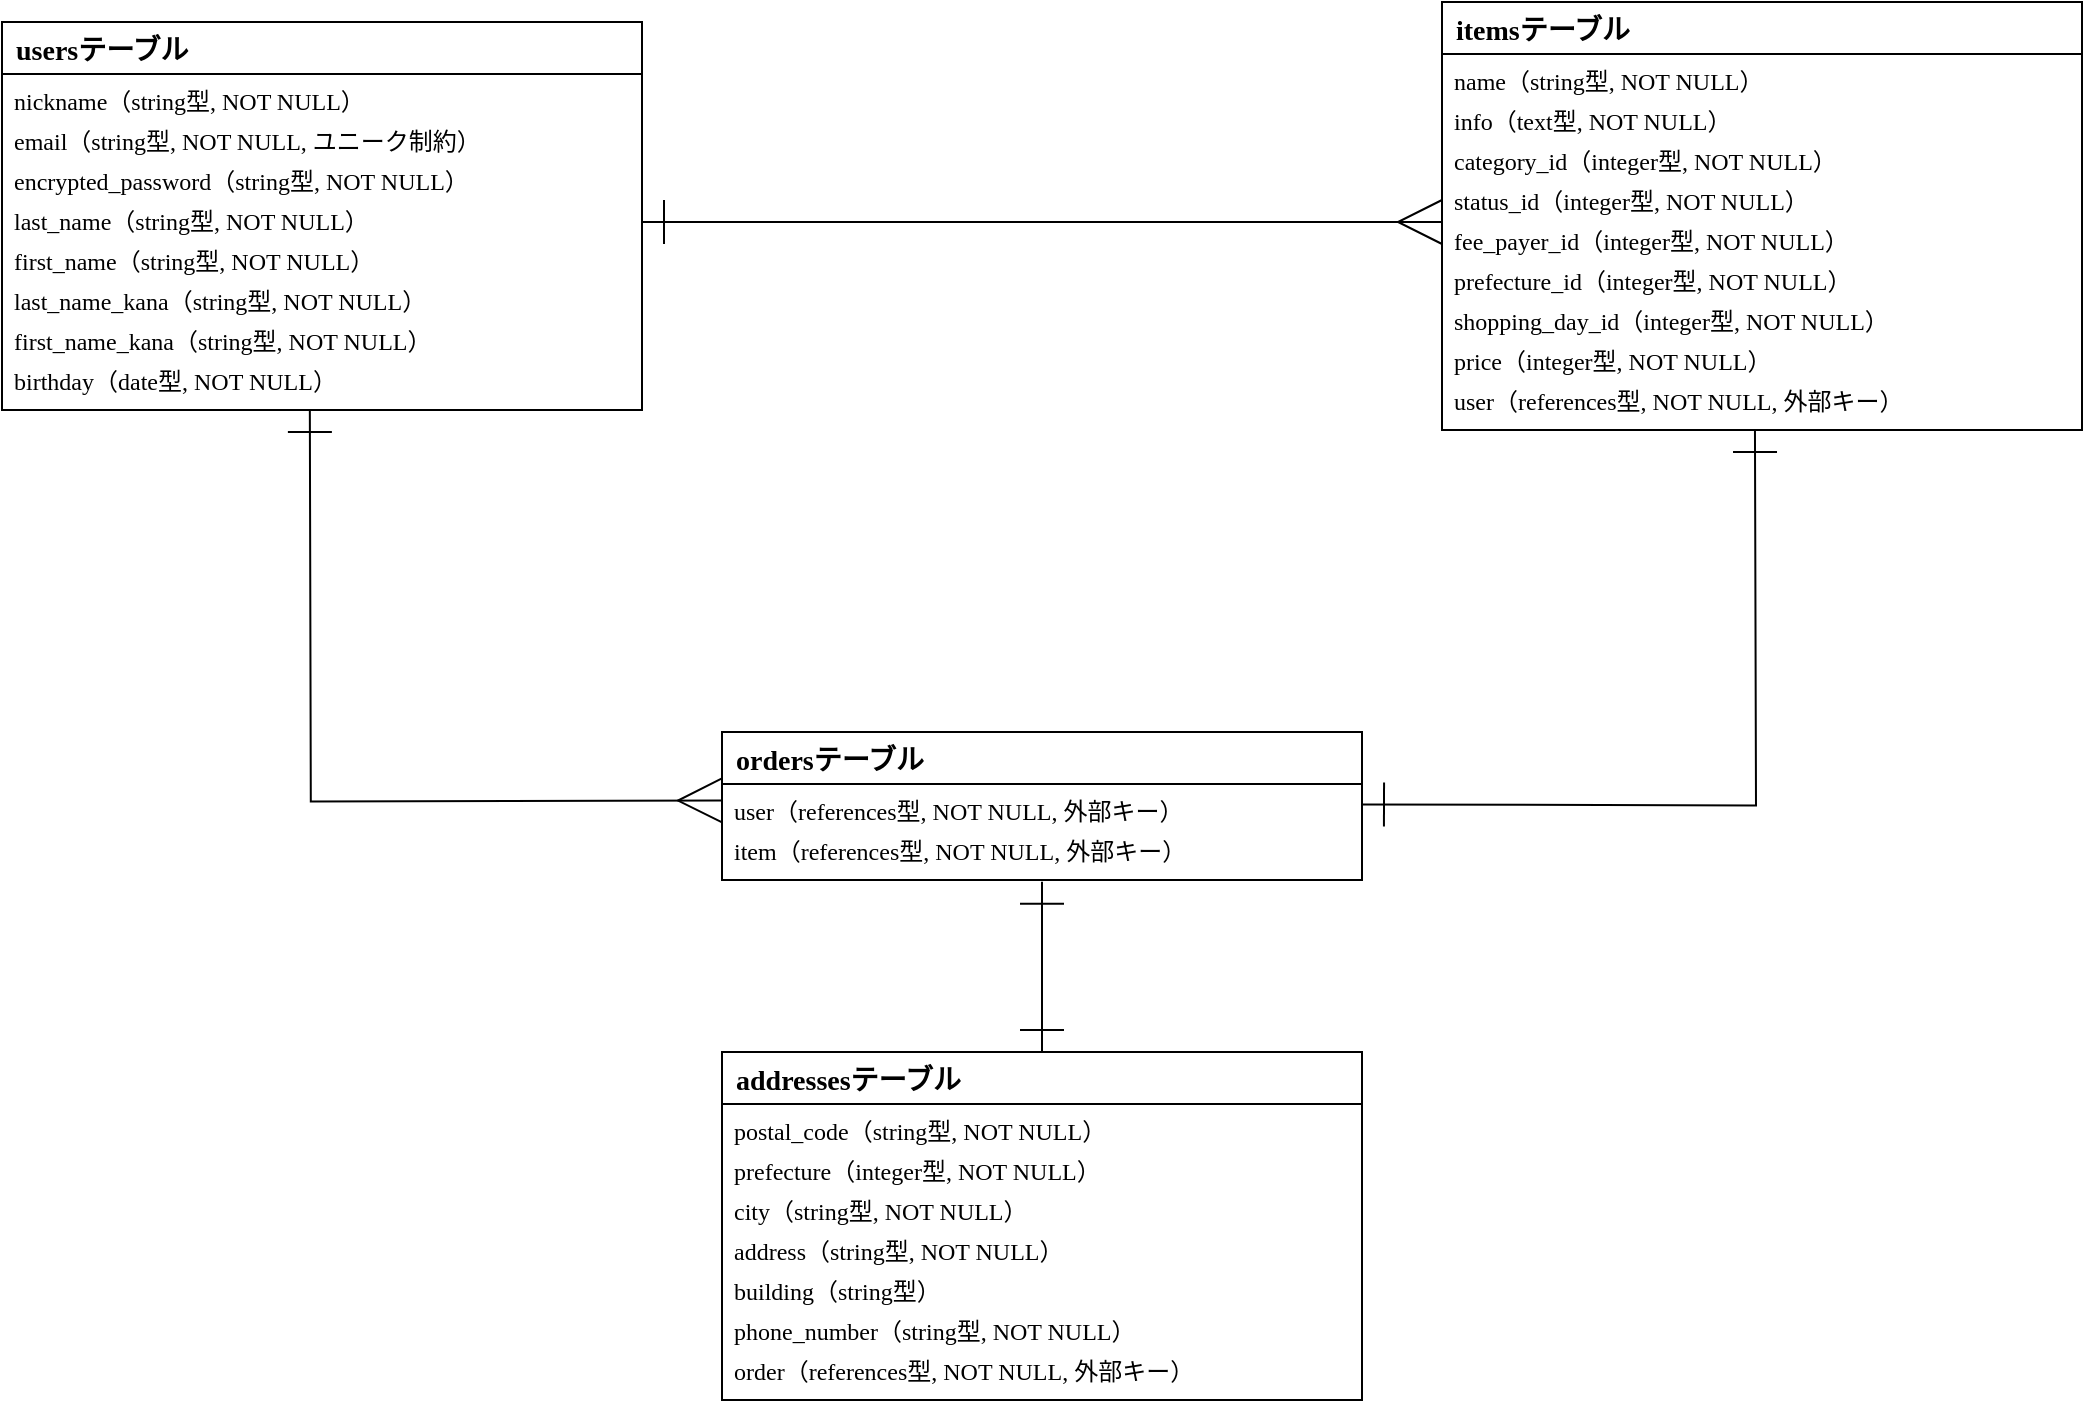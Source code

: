 <mxfile>
    <diagram id="5soAi0rev5PZhKLXbDXt" name="ページ1">
        <mxGraphModel dx="1071" dy="627" grid="1" gridSize="10" guides="1" tooltips="1" connect="1" arrows="1" fold="1" page="0" pageScale="1" pageWidth="827" pageHeight="1169" math="0" shadow="0">
            <root>
                <mxCell id="0"/>
                <mxCell id="1" parent="0"/>
                <mxCell id="15" value="usersテーブル" style="swimlane;fontStyle=1;childLayout=stackLayout;horizontal=1;startSize=26;horizontalStack=0;resizeParent=1;resizeParentMax=0;resizeLast=0;collapsible=1;marginBottom=0;align=left;fontSize=14;fillColor=none;verticalAlign=middle;fontFamily=Verdana;strokeColor=default;spacingLeft=5;spacingTop=0;spacingBottom=0;" parent="1" vertex="1">
                    <mxGeometry x="-520" y="325" width="320" height="194" as="geometry">
                        <mxRectangle x="-90" y="110" width="140" height="30" as="alternateBounds"/>
                    </mxGeometry>
                </mxCell>
                <mxCell id="17" value="nickname（string型, NOT NULL）" style="text;strokeColor=none;fillColor=none;spacingLeft=4;spacingRight=4;overflow=hidden;rotatable=0;points=[[0,0.5],[1,0.5]];portConstraint=eastwest;fontSize=12;whiteSpace=wrap;html=1;verticalAlign=middle;fontFamily=Verdana;spacingTop=4;" parent="15" vertex="1">
                    <mxGeometry y="26" width="320" height="24" as="geometry"/>
                </mxCell>
                <mxCell id="36" value="email（string型, NOT NULL, ユニーク制約）" style="text;strokeColor=none;fillColor=none;spacingLeft=4;spacingRight=4;overflow=hidden;rotatable=0;points=[[0,0.5],[1,0.5]];portConstraint=eastwest;fontSize=12;whiteSpace=wrap;html=1;verticalAlign=middle;fontFamily=Verdana;" parent="15" vertex="1">
                    <mxGeometry y="50" width="320" height="20" as="geometry"/>
                </mxCell>
                <mxCell id="18" value="encrypted_password（string型, NOT NULL）" style="text;strokeColor=none;fillColor=none;spacingLeft=4;spacingRight=4;overflow=hidden;rotatable=0;points=[[0,0.5],[1,0.5]];portConstraint=eastwest;fontSize=12;whiteSpace=wrap;html=1;verticalAlign=middle;fontFamily=Verdana;" parent="15" vertex="1">
                    <mxGeometry y="70" width="320" height="20" as="geometry"/>
                </mxCell>
                <mxCell id="30" value="last_name（string型, NOT NULL）" style="text;strokeColor=none;fillColor=none;spacingLeft=4;spacingRight=4;overflow=hidden;rotatable=0;points=[[0,0.5],[1,0.5]];portConstraint=eastwest;fontSize=12;whiteSpace=wrap;html=1;verticalAlign=middle;fontFamily=Verdana;" parent="15" vertex="1">
                    <mxGeometry y="90" width="320" height="20" as="geometry"/>
                </mxCell>
                <mxCell id="31" value="first_name&lt;span style=&quot;color: rgb(0, 0, 0);&quot;&gt;（string型, NOT NULL）&lt;/span&gt;" style="text;strokeColor=none;fillColor=none;spacingLeft=4;spacingRight=4;overflow=hidden;rotatable=0;points=[[0,0.5],[1,0.5]];portConstraint=eastwest;fontSize=12;whiteSpace=wrap;html=1;verticalAlign=middle;fontFamily=Verdana;" parent="15" vertex="1">
                    <mxGeometry y="110" width="320" height="20" as="geometry"/>
                </mxCell>
                <mxCell id="32" value="last_name_kana&lt;span style=&quot;color: rgb(0, 0, 0);&quot;&gt;（string型, NOT NULL）&lt;/span&gt;" style="text;strokeColor=none;fillColor=none;spacingLeft=4;spacingRight=4;overflow=hidden;rotatable=0;points=[[0,0.5],[1,0.5]];portConstraint=eastwest;fontSize=12;whiteSpace=wrap;html=1;verticalAlign=middle;fontFamily=Verdana;" parent="15" vertex="1">
                    <mxGeometry y="130" width="320" height="20" as="geometry"/>
                </mxCell>
                <mxCell id="33" value="first_name_kana&lt;span style=&quot;color: rgb(0, 0, 0);&quot;&gt;（string型, NOT NULL）&lt;/span&gt;" style="text;strokeColor=none;fillColor=none;spacingLeft=4;spacingRight=4;overflow=hidden;rotatable=0;points=[[0,0.5],[1,0.5]];portConstraint=eastwest;fontSize=12;whiteSpace=wrap;html=1;verticalAlign=middle;fontFamily=Verdana;" parent="15" vertex="1">
                    <mxGeometry y="150" width="320" height="20" as="geometry"/>
                </mxCell>
                <mxCell id="34" value="birthday&lt;span style=&quot;color: rgb(0, 0, 0);&quot;&gt;（date&lt;/span&gt;型&lt;span style=&quot;color: rgb(0, 0, 0);&quot;&gt;, NOT NULL）&lt;/span&gt;" style="text;strokeColor=none;fillColor=none;spacingLeft=4;spacingRight=4;overflow=hidden;rotatable=0;points=[[0,0.5],[1,0.5]];portConstraint=eastwest;fontSize=12;whiteSpace=wrap;html=1;verticalAlign=middle;fontFamily=Verdana;spacingBottom=4;" parent="15" vertex="1">
                    <mxGeometry y="170" width="320" height="24" as="geometry"/>
                </mxCell>
                <mxCell id="19" value="itemsテーブル" style="swimlane;fontStyle=1;childLayout=stackLayout;horizontal=1;startSize=26;horizontalStack=0;resizeParent=1;resizeParentMax=0;resizeLast=0;collapsible=1;marginBottom=0;align=left;fontSize=14;fontFamily=Verdana;fillColor=none;spacingLeft=5;" parent="1" vertex="1">
                    <mxGeometry x="200" y="315" width="320" height="214" as="geometry"/>
                </mxCell>
                <mxCell id="21" value="name（string型, NOT NULL）" style="text;strokeColor=none;fillColor=none;spacingLeft=4;spacingRight=4;overflow=hidden;rotatable=0;points=[[0,0.5],[1,0.5]];portConstraint=eastwest;fontSize=12;whiteSpace=wrap;html=1;verticalAlign=middle;fontFamily=Verdana;spacingTop=4;" parent="19" vertex="1">
                    <mxGeometry y="26" width="320" height="24" as="geometry"/>
                </mxCell>
                <mxCell id="38" value="info（text型, NOT NULL）" style="text;strokeColor=none;fillColor=none;spacingLeft=4;spacingRight=4;overflow=hidden;rotatable=0;points=[[0,0.5],[1,0.5]];portConstraint=eastwest;fontSize=12;whiteSpace=wrap;html=1;fontFamily=Verdana;verticalAlign=middle;" parent="19" vertex="1">
                    <mxGeometry y="50" width="320" height="20" as="geometry"/>
                </mxCell>
                <mxCell id="40" value="category_id（integer型, NOT NULL）" style="text;strokeColor=none;fillColor=none;spacingLeft=4;spacingRight=4;overflow=hidden;rotatable=0;points=[[0,0.5],[1,0.5]];portConstraint=eastwest;fontSize=12;whiteSpace=wrap;html=1;fontFamily=Verdana;verticalAlign=middle;" parent="19" vertex="1">
                    <mxGeometry y="70" width="320" height="20" as="geometry"/>
                </mxCell>
                <mxCell id="43" value="status_id（integer型, NOT NULL）" style="text;strokeColor=none;fillColor=none;spacingLeft=4;spacingRight=4;overflow=hidden;rotatable=0;points=[[0,0.5],[1,0.5]];portConstraint=eastwest;fontSize=12;whiteSpace=wrap;html=1;verticalAlign=middle;fontFamily=Verdana;" parent="19" vertex="1">
                    <mxGeometry y="90" width="320" height="20" as="geometry"/>
                </mxCell>
                <mxCell id="45" value="fee_payer_id&lt;span style=&quot;color: rgb(0, 0, 0);&quot;&gt;（integer型, NOT NULL）&lt;/span&gt;" style="text;strokeColor=none;fillColor=none;spacingLeft=4;spacingRight=4;overflow=hidden;rotatable=0;points=[[0,0.5],[1,0.5]];portConstraint=eastwest;fontSize=12;whiteSpace=wrap;html=1;verticalAlign=middle;fontFamily=Verdana;" parent="19" vertex="1">
                    <mxGeometry y="110" width="320" height="20" as="geometry"/>
                </mxCell>
                <mxCell id="46" value="prefecture_id&lt;span style=&quot;color: rgb(0, 0, 0);&quot;&gt;（integer型, NOT NULL）&lt;/span&gt;" style="text;strokeColor=none;fillColor=none;spacingLeft=4;spacingRight=4;overflow=hidden;rotatable=0;points=[[0,0.5],[1,0.5]];portConstraint=eastwest;fontSize=12;whiteSpace=wrap;html=1;verticalAlign=middle;fontFamily=Verdana;" parent="19" vertex="1">
                    <mxGeometry y="130" width="320" height="20" as="geometry"/>
                </mxCell>
                <mxCell id="48" value="shopping_day_id&lt;span style=&quot;color: rgb(0, 0, 0);&quot;&gt;（integer型, NOT NULL）&lt;/span&gt;" style="text;strokeColor=none;fillColor=none;spacingLeft=4;spacingRight=4;overflow=hidden;rotatable=0;points=[[0,0.5],[1,0.5]];portConstraint=eastwest;fontSize=12;whiteSpace=wrap;html=1;verticalAlign=middle;fontFamily=Verdana;spacingBottom=1;" parent="19" vertex="1">
                    <mxGeometry y="150" width="320" height="20" as="geometry"/>
                </mxCell>
                <mxCell id="49" value="price（integer型, NOT NULL）" style="text;strokeColor=none;fillColor=none;spacingLeft=4;spacingRight=4;overflow=hidden;rotatable=0;points=[[0,0.5],[1,0.5]];portConstraint=eastwest;fontSize=12;whiteSpace=wrap;html=1;verticalAlign=middle;fontFamily=Verdana;" parent="19" vertex="1">
                    <mxGeometry y="170" width="320" height="20" as="geometry"/>
                </mxCell>
                <mxCell id="66" value="user（&lt;span style=&quot;color: rgb(0, 0, 0); background-color: transparent;&quot;&gt;references型, NOT NULL, 外部キー）&lt;/span&gt;" style="text;strokeColor=none;fillColor=none;spacingLeft=4;spacingRight=4;overflow=hidden;rotatable=0;points=[[0,0.5],[1,0.5]];portConstraint=eastwest;fontSize=12;whiteSpace=wrap;html=1;fontFamily=Verdana;verticalAlign=middle;spacingBottom=4;" parent="19" vertex="1">
                    <mxGeometry y="190" width="320" height="24" as="geometry"/>
                </mxCell>
                <mxCell id="23" value="addressesテーブル" style="swimlane;fontStyle=1;childLayout=stackLayout;horizontal=1;startSize=26;horizontalStack=0;resizeParent=1;resizeParentMax=0;resizeLast=0;collapsible=1;marginBottom=0;align=left;fontSize=14;fillColor=none;fontFamily=Verdana;spacingLeft=5;" parent="1" vertex="1">
                    <mxGeometry x="-160" y="840" width="320" height="174" as="geometry"/>
                </mxCell>
                <mxCell id="24" value="postal_code（string型, NOT NULL）" style="text;strokeColor=none;fillColor=none;spacingLeft=4;spacingRight=4;overflow=hidden;rotatable=0;points=[[0,0.5],[1,0.5]];portConstraint=eastwest;fontSize=12;whiteSpace=wrap;html=1;fontFamily=Verdana;verticalAlign=middle;spacingTop=4;" parent="23" vertex="1">
                    <mxGeometry y="26" width="320" height="24" as="geometry"/>
                </mxCell>
                <mxCell id="25" value="prefecture（integer型, NOT NULL）" style="text;strokeColor=none;fillColor=none;spacingLeft=4;spacingRight=4;overflow=hidden;rotatable=0;points=[[0,0.5],[1,0.5]];portConstraint=eastwest;fontSize=12;whiteSpace=wrap;html=1;fontFamily=Verdana;verticalAlign=middle;" parent="23" vertex="1">
                    <mxGeometry y="50" width="320" height="20" as="geometry"/>
                </mxCell>
                <mxCell id="26" value="city（string型, NOT NULL）" style="text;strokeColor=none;fillColor=none;spacingLeft=4;spacingRight=4;overflow=hidden;rotatable=0;points=[[0,0.5],[1,0.5]];portConstraint=eastwest;fontSize=12;whiteSpace=wrap;html=1;fontFamily=Verdana;verticalAlign=middle;" parent="23" vertex="1">
                    <mxGeometry y="70" width="320" height="20" as="geometry"/>
                </mxCell>
                <mxCell id="58" value="address（string型, NOT NULL）" style="text;strokeColor=none;fillColor=none;spacingLeft=4;spacingRight=4;overflow=hidden;rotatable=0;points=[[0,0.5],[1,0.5]];portConstraint=eastwest;fontSize=12;whiteSpace=wrap;html=1;fontFamily=Verdana;verticalAlign=middle;" parent="23" vertex="1">
                    <mxGeometry y="90" width="320" height="20" as="geometry"/>
                </mxCell>
                <mxCell id="59" value="building（string型）" style="text;strokeColor=none;fillColor=none;spacingLeft=4;spacingRight=4;overflow=hidden;rotatable=0;points=[[0,0.5],[1,0.5]];portConstraint=eastwest;fontSize=12;whiteSpace=wrap;html=1;fontFamily=Verdana;verticalAlign=middle;" parent="23" vertex="1">
                    <mxGeometry y="110" width="320" height="20" as="geometry"/>
                </mxCell>
                <mxCell id="60" value="phone_number（string型, NOT NULL）" style="text;strokeColor=none;fillColor=none;spacingLeft=4;spacingRight=4;overflow=hidden;rotatable=0;points=[[0,0.5],[1,0.5]];portConstraint=eastwest;fontSize=12;whiteSpace=wrap;html=1;fontFamily=Verdana;verticalAlign=middle;" parent="23" vertex="1">
                    <mxGeometry y="130" width="320" height="20" as="geometry"/>
                </mxCell>
                <mxCell id="67" value="order&lt;span style=&quot;color: rgb(0, 0, 0);&quot;&gt;（&lt;/span&gt;&lt;span style=&quot;background-color: transparent; color: rgb(0, 0, 0);&quot;&gt;references型, NOT NULL, 外部キー）&lt;/span&gt;" style="text;strokeColor=none;fillColor=none;spacingLeft=4;spacingRight=4;overflow=hidden;rotatable=0;points=[[0,0.5],[1,0.5]];portConstraint=eastwest;fontSize=12;whiteSpace=wrap;html=1;fontFamily=Verdana;verticalAlign=middle;spacingBottom=4;" parent="23" vertex="1">
                    <mxGeometry y="150" width="320" height="24" as="geometry"/>
                </mxCell>
                <mxCell id="62" value="ordersテーブル" style="swimlane;fontStyle=1;childLayout=stackLayout;horizontal=1;startSize=26;horizontalStack=0;resizeParent=1;resizeParentMax=0;resizeLast=0;collapsible=1;marginBottom=0;align=left;fontSize=14;fillColor=none;fontFamily=Verdana;spacingLeft=5;" parent="1" vertex="1">
                    <mxGeometry x="-160" y="680" width="320" height="74" as="geometry"/>
                </mxCell>
                <mxCell id="63" value="user（&lt;span style=&quot;background-color: transparent; color: rgb(0, 0, 0);&quot;&gt;references型, NOT NULL, 外部キー）&lt;/span&gt;" style="text;strokeColor=none;fillColor=none;spacingLeft=4;spacingRight=4;overflow=hidden;rotatable=0;points=[[0,0.5],[1,0.5]];portConstraint=eastwest;fontSize=12;whiteSpace=wrap;html=1;verticalAlign=middle;fontFamily=Verdana;spacingTop=4;" parent="62" vertex="1">
                    <mxGeometry y="26" width="320" height="24" as="geometry"/>
                </mxCell>
                <mxCell id="64" value="item&lt;span style=&quot;color: rgb(0, 0, 0);&quot;&gt;（&lt;/span&gt;&lt;span style=&quot;background-color: transparent; color: rgb(0, 0, 0);&quot;&gt;references型, NOT NULL, 外部キー）&lt;/span&gt;" style="text;strokeColor=none;fillColor=none;spacingLeft=4;spacingRight=4;overflow=hidden;rotatable=0;points=[[0,0.5],[1,0.5]];portConstraint=eastwest;fontSize=12;whiteSpace=wrap;html=1;verticalAlign=middle;fontFamily=Verdana;spacingBottom=4;" parent="62" vertex="1">
                    <mxGeometry y="50" width="320" height="24" as="geometry"/>
                </mxCell>
                <mxCell id="72" style="edgeStyle=none;html=1;exitX=1;exitY=0.5;exitDx=0;exitDy=0;endArrow=ERmany;endFill=0;endSize=20;startArrow=ERone;startFill=0;targetPerimeterSpacing=0;startSize=20;" parent="1" source="30" edge="1">
                    <mxGeometry relative="1" as="geometry">
                        <mxPoint x="200" y="425" as="targetPoint"/>
                    </mxGeometry>
                </mxCell>
                <mxCell id="75" style="edgeStyle=orthogonalEdgeStyle;html=1;exitX=0;exitY=0.5;exitDx=0;exitDy=0;entryX=0.481;entryY=1.157;entryDx=0;entryDy=0;entryPerimeter=0;rounded=0;startArrow=ERmany;startFill=0;endArrow=ERone;endFill=0;endSize=20;startSize=20;" parent="1" edge="1">
                    <mxGeometry relative="1" as="geometry">
                        <mxPoint x="-160" y="714.23" as="sourcePoint"/>
                        <mxPoint x="-366.08" y="518.998" as="targetPoint"/>
                    </mxGeometry>
                </mxCell>
                <mxCell id="79" style="edgeStyle=none;html=1;exitX=0.5;exitY=0;exitDx=0;exitDy=0;entryX=0.469;entryY=1.035;entryDx=0;entryDy=0;entryPerimeter=0;endArrow=ERone;endFill=0;startArrow=ERone;startFill=0;endSize=20;startSize=20;" edge="1" parent="1" source="23">
                    <mxGeometry relative="1" as="geometry">
                        <mxPoint x="-7.283e-14" y="754.84" as="targetPoint"/>
                        <mxPoint x="9.92" y="840" as="sourcePoint"/>
                    </mxGeometry>
                </mxCell>
                <mxCell id="80" style="edgeStyle=orthogonalEdgeStyle;html=1;exitX=1;exitY=0.5;exitDx=0;exitDy=0;entryX=0.489;entryY=1.074;entryDx=0;entryDy=0;entryPerimeter=0;rounded=0;curved=0;endArrow=ERone;endFill=0;startArrow=ERone;startFill=0;endSize=20;startSize=20;" edge="1" parent="1">
                    <mxGeometry relative="1" as="geometry">
                        <mxPoint x="160" y="716.22" as="sourcePoint"/>
                        <mxPoint x="356.48" y="528.996" as="targetPoint"/>
                    </mxGeometry>
                </mxCell>
            </root>
        </mxGraphModel>
    </diagram>
</mxfile>